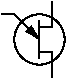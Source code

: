 #FIG 3.2
Landscape
Center
Metric
A4      
100.00
Single
-2
1200 2
1 3 0 1 0 -1 0 0 -1 0.000 1 0.0000 720 540 180 180 720 540 900 540
2 1 0 1 0 -1 0 0 -1 0.000 0 0 -1 0 1 3
	1 1 1.00 45.00 90.00
	 720 540 540 360 450 360
2 1 0 1 0 -1 0 0 -1 0.000 0 0 -1 0 0 3
	 720 450 810 450 810 270
2 1 0 1 0 -1 0 0 -1 0.000 0 0 -1 0 0 2
	 720 675 720 405
2 1 0 1 0 -1 0 0 -1 0.000 0 0 -1 0 0 3
	 720 630 810 630 810 810
